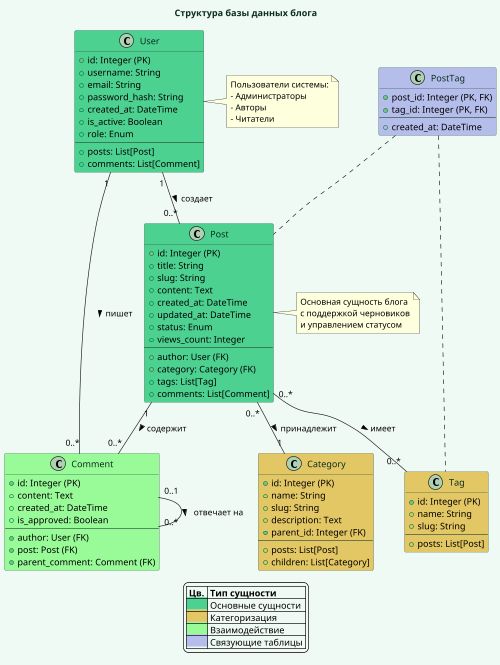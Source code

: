 @startuml

scale 500 width
skinparam BackgroundColor f0faf5
skinparam TitleFontColor  0b2e1d

'Настройки для классов
skinparam ClassBackgroundColor #F0FFF0
skinparam ClassBorderColor #294f3d
skinparam ClassFontColor #0b2e1d

title "Структура базы данных блога"

class User #4dd191 {
    + id: Integer (PK)
    + username: String
    + email: String
    + password_hash: String
    + created_at: DateTime
    + is_active: Boolean
    + role: Enum
    --
    + posts: List[Post]
    + comments: List[Comment]
}

class Post #4dd191 {
    + id: Integer (PK)
    + title: String
    + slug: String
    + content: Text
    + created_at: DateTime
    + updated_at: DateTime
    + status: Enum
    + views_count: Integer
    --
    + author: User (FK)
    + category: Category (FK)
    + tags: List[Tag]
    + comments: List[Comment]
}

class Category #e3c764 {
    + id: Integer (PK)
    + name: String
    + slug: String
    + description: Text
    + parent_id: Integer (FK)
    --
    + posts: List[Post]
    + children: List[Category]
}

class Tag #e3c764 {
    + id: Integer (PK)
    + name: String
    + slug: String
    --
    + posts: List[Post]
}

class Comment #98FB98 {
    + id: Integer (PK)
    + content: Text
    + created_at: DateTime
    + is_approved: Boolean
    --
    + author: User (FK)
    + post: Post (FK)
    + parent_comment: Comment (FK)
}

class PostTag #b5beeb {
    + post_id: Integer (PK, FK)
    + tag_id: Integer (PK, FK)
    --
    + created_at: DateTime
}

User "1" -- "0..*" Post : создает >
Post "0..*" -- "1" Category : принадлежит >
Post "0..*" -- "0..*" Tag : имеет >
Post "1" -- "0..*" Comment : содержит >
User "1" -- "0..*" Comment : пишет >
Comment "0..1" -- "0..*" Comment : отвечает на >

PostTag .. Post
PostTag .. Tag

note right of User
    Пользователи системы:
    - Администраторы
    - Авторы
    - Читатели
end note

note right of Post
    Основная сущность блога
    с поддержкой черновиков
    и управлением статусом
end note

legend
|= Цв. |= Тип сущности |
|<back:#4dd191>         | Основные сущности |
|<back:#e3c764>         | Категоризация |
|<back:#98FB98>         | Взаимодействие |
|<back:#b5beeb>         | Связующие таблицы |
endlegend

@enduml
